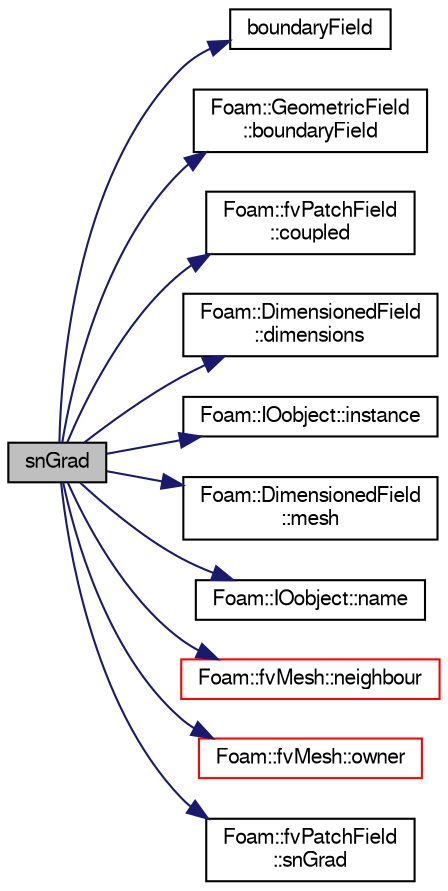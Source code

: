 digraph "snGrad"
{
  bgcolor="transparent";
  edge [fontname="FreeSans",fontsize="10",labelfontname="FreeSans",labelfontsize="10"];
  node [fontname="FreeSans",fontsize="10",shape=record];
  rankdir="LR";
  Node1 [label="snGrad",height=0.2,width=0.4,color="black", fillcolor="grey75", style="filled" fontcolor="black"];
  Node1 -> Node2 [color="midnightblue",fontsize="10",style="solid",fontname="FreeSans"];
  Node2 [label="boundaryField",height=0.2,width=0.4,color="black",URL="$a02894.html#af35a1c5ba76390fcc2774abb70b4252d"];
  Node1 -> Node3 [color="midnightblue",fontsize="10",style="solid",fontname="FreeSans"];
  Node3 [label="Foam::GeometricField\l::boundaryField",height=0.2,width=0.4,color="black",URL="$a00896.html#a3c6c1a789b48ea0c5e8bff64f9c14f2d",tooltip="Return reference to GeometricBoundaryField. "];
  Node1 -> Node4 [color="midnightblue",fontsize="10",style="solid",fontname="FreeSans"];
  Node4 [label="Foam::fvPatchField\l::coupled",height=0.2,width=0.4,color="black",URL="$a00861.html#acffd678e538fc569f301aacdb4f019b7",tooltip="Return true if this patch field is coupled. "];
  Node1 -> Node5 [color="midnightblue",fontsize="10",style="solid",fontname="FreeSans"];
  Node5 [label="Foam::DimensionedField\l::dimensions",height=0.2,width=0.4,color="black",URL="$a00511.html#a6098093e7de06370342a85cfae8b31f5",tooltip="Return dimensions. "];
  Node1 -> Node6 [color="midnightblue",fontsize="10",style="solid",fontname="FreeSans"];
  Node6 [label="Foam::IOobject::instance",height=0.2,width=0.4,color="black",URL="$a01142.html#a927868ca22fb186135659bc0acadd47b"];
  Node1 -> Node7 [color="midnightblue",fontsize="10",style="solid",fontname="FreeSans"];
  Node7 [label="Foam::DimensionedField\l::mesh",height=0.2,width=0.4,color="black",URL="$a00511.html#abdefa6904b53f35c49185ee1cb3d1800",tooltip="Return mesh. "];
  Node1 -> Node8 [color="midnightblue",fontsize="10",style="solid",fontname="FreeSans"];
  Node8 [label="Foam::IOobject::name",height=0.2,width=0.4,color="black",URL="$a01142.html#a75b72488d2e82151b025744974919d5d",tooltip="Return name. "];
  Node1 -> Node9 [color="midnightblue",fontsize="10",style="solid",fontname="FreeSans"];
  Node9 [label="Foam::fvMesh::neighbour",height=0.2,width=0.4,color="red",URL="$a00851.html#a942a1cffef163625ee3408ae1f057dec",tooltip="Internal face neighbour. "];
  Node1 -> Node10 [color="midnightblue",fontsize="10",style="solid",fontname="FreeSans"];
  Node10 [label="Foam::fvMesh::owner",height=0.2,width=0.4,color="red",URL="$a00851.html#a81b70644afb4bbfce365e57592142fcc",tooltip="Internal face owner. "];
  Node1 -> Node11 [color="midnightblue",fontsize="10",style="solid",fontname="FreeSans"];
  Node11 [label="Foam::fvPatchField\l::snGrad",height=0.2,width=0.4,color="black",URL="$a00861.html#aee44c456744b9ed5f206a9027bb93f8a",tooltip="Return patch-normal gradient. "];
}
